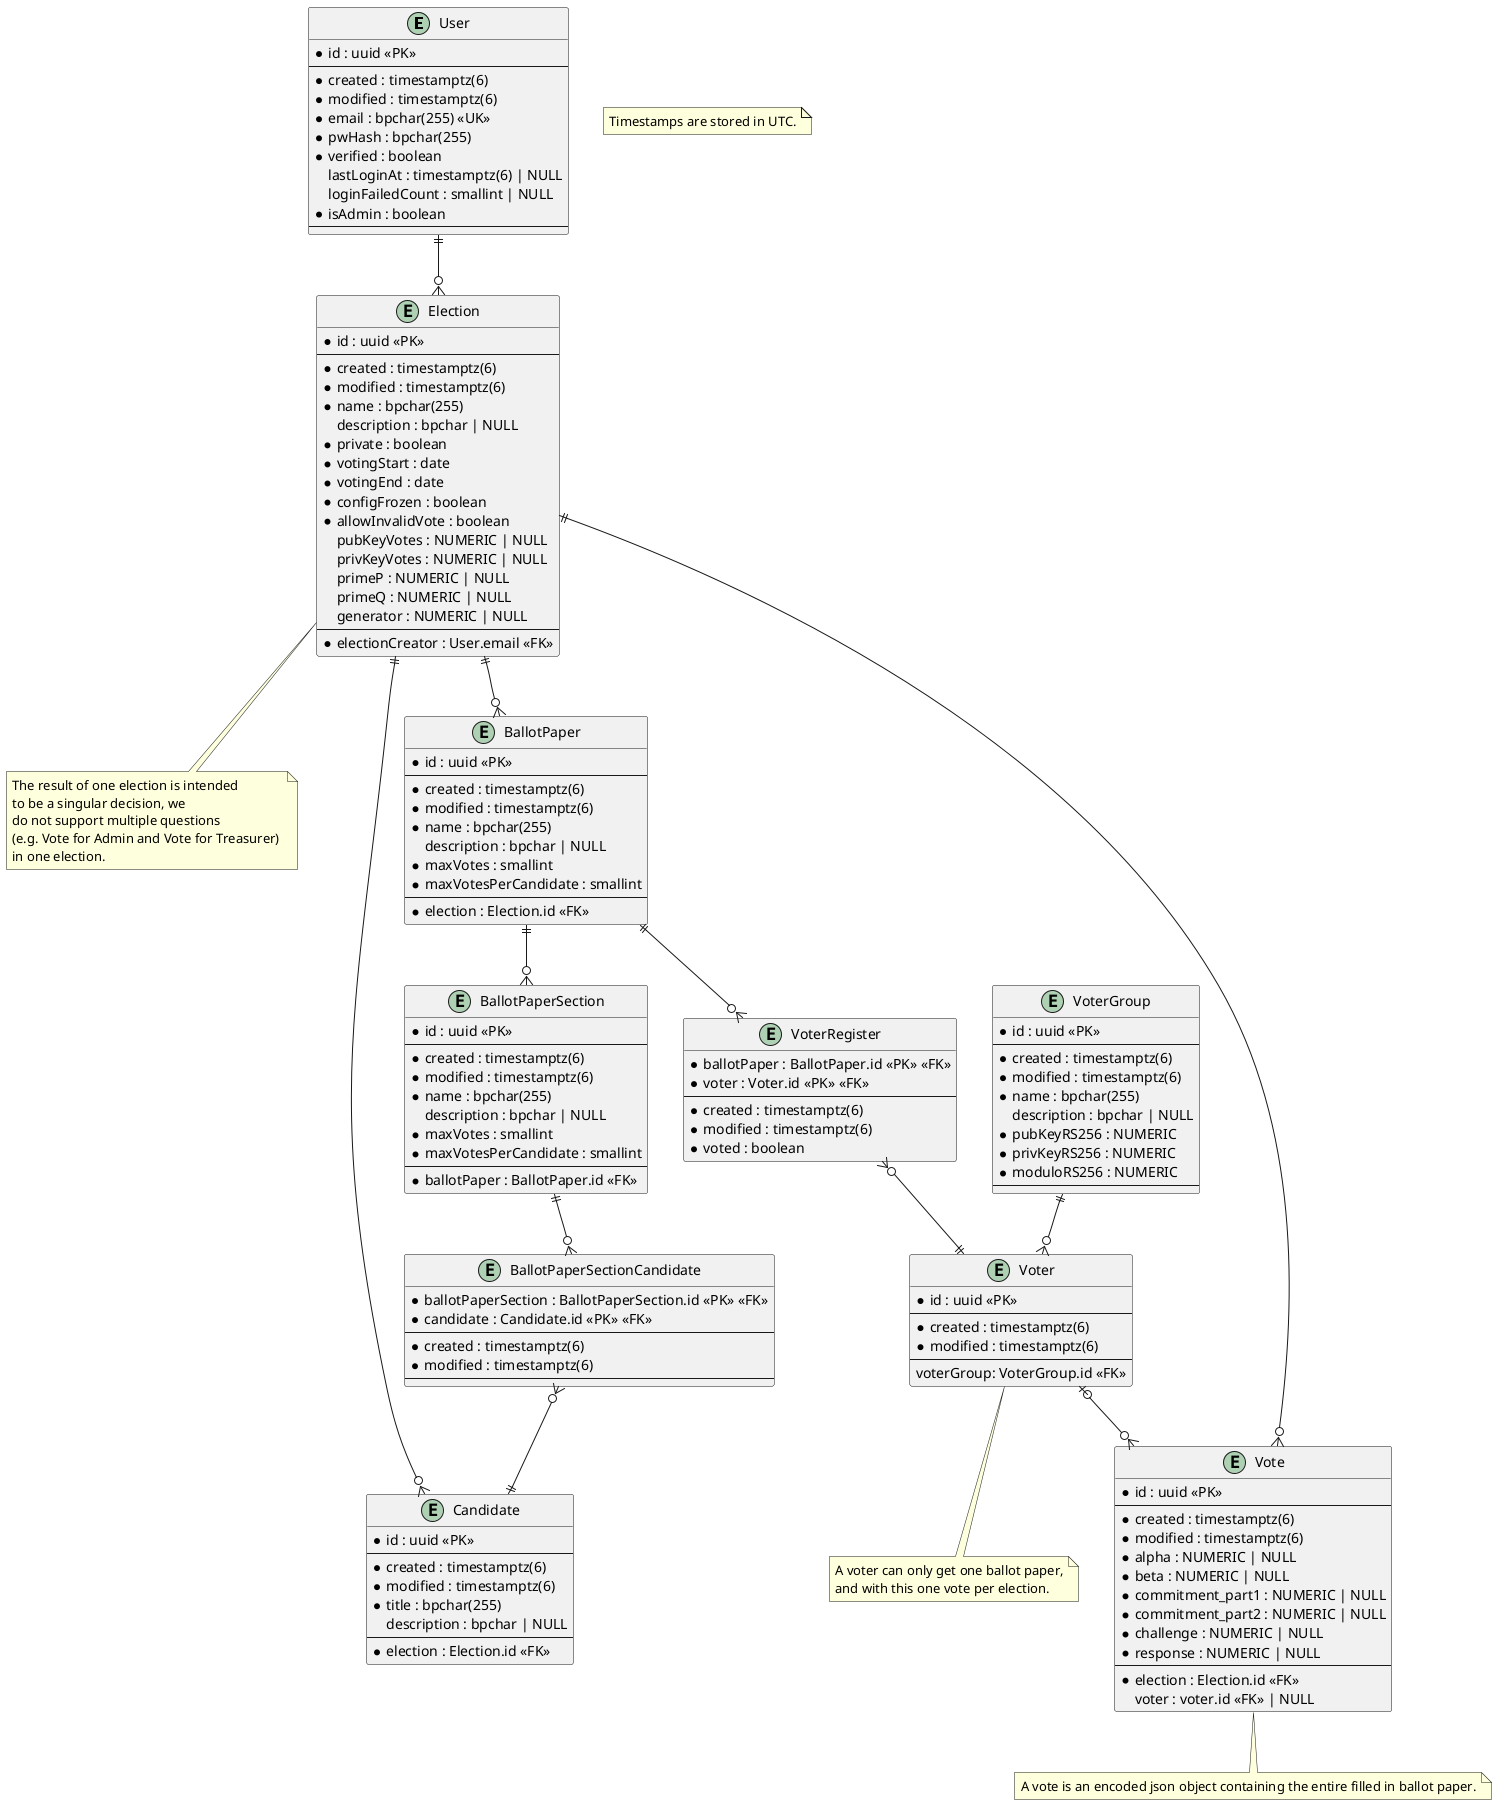 @startuml dataModel

entity "User" as user {
    * id : uuid <<PK>>
    --
    * created : timestamptz(6)
    * modified : timestamptz(6)
    * email : bpchar(255) <<UK>>
    * pwHash : bpchar(255)
    * verified : boolean
    lastLoginAt : timestamptz(6) | NULL
    loginFailedCount : smallint | NULL
    * isAdmin : boolean
    --
}


entity "Election" as elections {
    * id : uuid <<PK>>
    --
    * created : timestamptz(6)
    * modified : timestamptz(6)
    * name : bpchar(255)
    description : bpchar | NULL
    * private : boolean
    * votingStart : date
    * votingEnd : date
    * configFrozen : boolean
    * allowInvalidVote : boolean
    ' Is there a use case for `votesCounted`?
    ' * votesCounted : boolean
    ' Computed values such as validVotes and invalidVotes are critical - do we really want to store them?
    ' validVotes : integer | NULL
    ' invalidVotes : integer | NULL
    pubKeyVotes : NUMERIC | NULL
    privKeyVotes : NUMERIC | NULL
    primeP : NUMERIC | NULL
    primeQ : NUMERIC | NULL
    generator : NUMERIC | NULL
    --
    * electionCreator : User.email <<FK>>
}

note as N2
The result of one election is intended 
to be a singular decision, we 
do not support multiple questions 
(e.g. Vote for Admin and Vote for Treasurer) 
in one election.
end note

entity "BallotPaper" as ballotPapers {
    * id : uuid <<PK>>
    --
    * created : timestamptz(6)
    * modified : timestamptz(6)
    * name : bpchar(255)
    description : bpchar | NULL
    * maxVotes : smallint
    * maxVotesPerCandidate : smallint
    --
    * election : Election.id <<FK>>
}

entity "BallotPaperSection" as ballotPaperSections {
    * id : uuid <<PK>>
    --
    * created : timestamptz(6)
    * modified : timestamptz(6)
    * name : bpchar(255)
    description : bpchar | NULL
    * maxVotes : smallint
    * maxVotesPerCandidate : smallint
    --
    * ballotPaper : BallotPaper.id <<FK>>
}
' note as C_2
' If at least two ballotPaperSections are created for one ballotPaper, 
' the name field of the ballotPaperSections is mandatory.
' end note

entity "BallotPaperSectionCandidate" as ballotPaperSectionCandidates {
    * ballotPaperSection : BallotPaperSection.id <<PK>> <<FK>>
    * candidate : Candidate.id <<PK>> <<FK>>
    --
    * created : timestamptz(6)
    * modified : timestamptz(6)
    --
}

entity "Candidate" as candidates {
    * id : uuid <<PK>>
    --
    * created : timestamptz(6)
    * modified : timestamptz(6)
    * title : bpchar(255)
    description : bpchar | NULL
    --
    * election : Election.id <<FK>>
}

entity "Vote" as votes {
    * id : uuid <<PK>>
    --
    * created : timestamptz(6)
    * modified : timestamptz(6)
    * alpha : NUMERIC | NULL
    * beta : NUMERIC | NULL
    * commitment_part1 : NUMERIC | NULL
    * commitment_part2 : NUMERIC | NULL
    * challenge : NUMERIC | NULL
    * response : NUMERIC | NULL
    --
    * election : Election.id <<FK>>
    ' if the vote isn't secret, voter can be saved
    voter : voter.id <<FK>> | NULL
}
note as N4
A vote is an encoded json object containing the entire filled in ballot paper.
end note

entity "VoterRegister" as voterRegisters {
    * ballotPaper : BallotPaper.id <<PK>> <<FK>>
    * voter : Voter.id <<PK>> <<FK>>
    --
    * created : timestamptz(6)
    * modified : timestamptz(6)
    * voted : boolean
}

entity "Voter" as voters {
    * id : uuid <<PK>>
    --
    * created : timestamptz(6)
    * modified : timestamptz(6)
    --
    voterGroup: VoterGroup.id <<FK>>
}
note as N3
A voter can only get one ballot paper,
and with this one vote per election.
end note

entity "VoterGroup" as voterGroups {
    * id : uuid <<PK>>
    --
    * created : timestamptz(6)
    * modified : timestamptz(6)
    * name : bpchar(255)
    description : bpchar | NULL
    * pubKeyRS256 : NUMERIC
    * privKeyRS256 : NUMERIC
    * moduloRS256 : NUMERIC
    --
}

note as N1
Timestamps are stored in UTC.
end note

user ||--o{ elections
elections ||--o{ ballotPapers
elections -- N2
elections ||--o{ candidates
ballotPapers ||--o{ voterRegisters
voterRegisters }o--|| voters
ballotPapers ||--o{ ballotPaperSections
' ballotPaperSections -- C_2
ballotPaperSections ||--o{ ballotPaperSectionCandidates
ballotPaperSectionCandidates }o--|| candidates
votes }o--|| elections
voters |o--o{ votes
voterGroups ||--o{ voters
voters -- N3
votes -- N4


@enduml